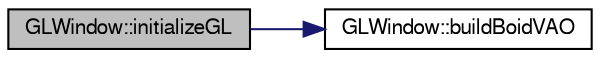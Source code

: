 digraph "GLWindow::initializeGL"
{
  edge [fontname="FreeSans",fontsize="10",labelfontname="FreeSans",labelfontsize="10"];
  node [fontname="FreeSans",fontsize="10",shape=record];
  rankdir="LR";
  Node1 [label="GLWindow::initializeGL",height=0.2,width=0.4,color="black", fillcolor="grey75", style="filled" fontcolor="black"];
  Node1 -> Node2 [color="midnightblue",fontsize="10",style="solid",fontname="FreeSans"];
  Node2 [label="GLWindow::buildBoidVAO",height=0.2,width=0.4,color="black", fillcolor="white", style="filled",URL="$class_g_l_window.html#a40f8997bec303f618fafdaf2a8fa926c"];
}
